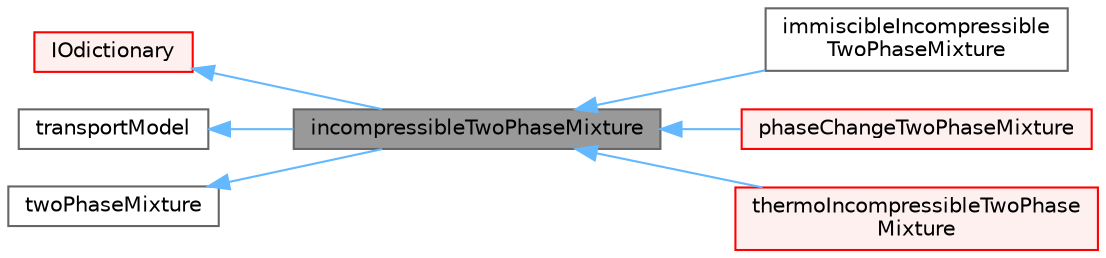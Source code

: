 digraph "incompressibleTwoPhaseMixture"
{
 // LATEX_PDF_SIZE
  bgcolor="transparent";
  edge [fontname=Helvetica,fontsize=10,labelfontname=Helvetica,labelfontsize=10];
  node [fontname=Helvetica,fontsize=10,shape=box,height=0.2,width=0.4];
  rankdir="LR";
  Node1 [id="Node000001",label="incompressibleTwoPhaseMixture",height=0.2,width=0.4,color="gray40", fillcolor="grey60", style="filled", fontcolor="black",tooltip="A two-phase incompressible transportModel."];
  Node2 -> Node1 [id="edge1_Node000001_Node000002",dir="back",color="steelblue1",style="solid",tooltip=" "];
  Node2 [id="Node000002",label="IOdictionary",height=0.2,width=0.4,color="red", fillcolor="#FFF0F0", style="filled",URL="$classFoam_1_1IOdictionary.html",tooltip="IOdictionary is derived from dictionary and IOobject to give the dictionary automatic IO functionalit..."];
  Node11 -> Node1 [id="edge2_Node000001_Node000011",dir="back",color="steelblue1",style="solid",tooltip=" "];
  Node11 [id="Node000011",label="transportModel",height=0.2,width=0.4,color="gray40", fillcolor="white", style="filled",URL="$classFoam_1_1transportModel.html",tooltip="Base-class for all transport models used by the incompressible turbulence models."];
  Node12 -> Node1 [id="edge3_Node000001_Node000012",dir="back",color="steelblue1",style="solid",tooltip=" "];
  Node12 [id="Node000012",label="twoPhaseMixture",height=0.2,width=0.4,color="gray40", fillcolor="white", style="filled",URL="$classFoam_1_1twoPhaseMixture.html",tooltip="A two-phase mixture model."];
  Node1 -> Node13 [id="edge4_Node000001_Node000013",dir="back",color="steelblue1",style="solid",tooltip=" "];
  Node13 [id="Node000013",label="immiscibleIncompressible\lTwoPhaseMixture",height=0.2,width=0.4,color="gray40", fillcolor="white", style="filled",URL="$classFoam_1_1immiscibleIncompressibleTwoPhaseMixture.html",tooltip="An immiscible incompressible two-phase mixture transport model."];
  Node1 -> Node14 [id="edge5_Node000001_Node000014",dir="back",color="steelblue1",style="solid",tooltip=" "];
  Node14 [id="Node000014",label="phaseChangeTwoPhaseMixture",height=0.2,width=0.4,color="red", fillcolor="#FFF0F0", style="filled",URL="$classFoam_1_1phaseChangeTwoPhaseMixture.html",tooltip=" "];
  Node1 -> Node18 [id="edge6_Node000001_Node000018",dir="back",color="steelblue1",style="solid",tooltip=" "];
  Node18 [id="Node000018",label="thermoIncompressibleTwoPhase\lMixture",height=0.2,width=0.4,color="red", fillcolor="#FFF0F0", style="filled",URL="$classFoam_1_1thermoIncompressibleTwoPhaseMixture.html",tooltip="A two-phase incompressible transportModel."];
}
